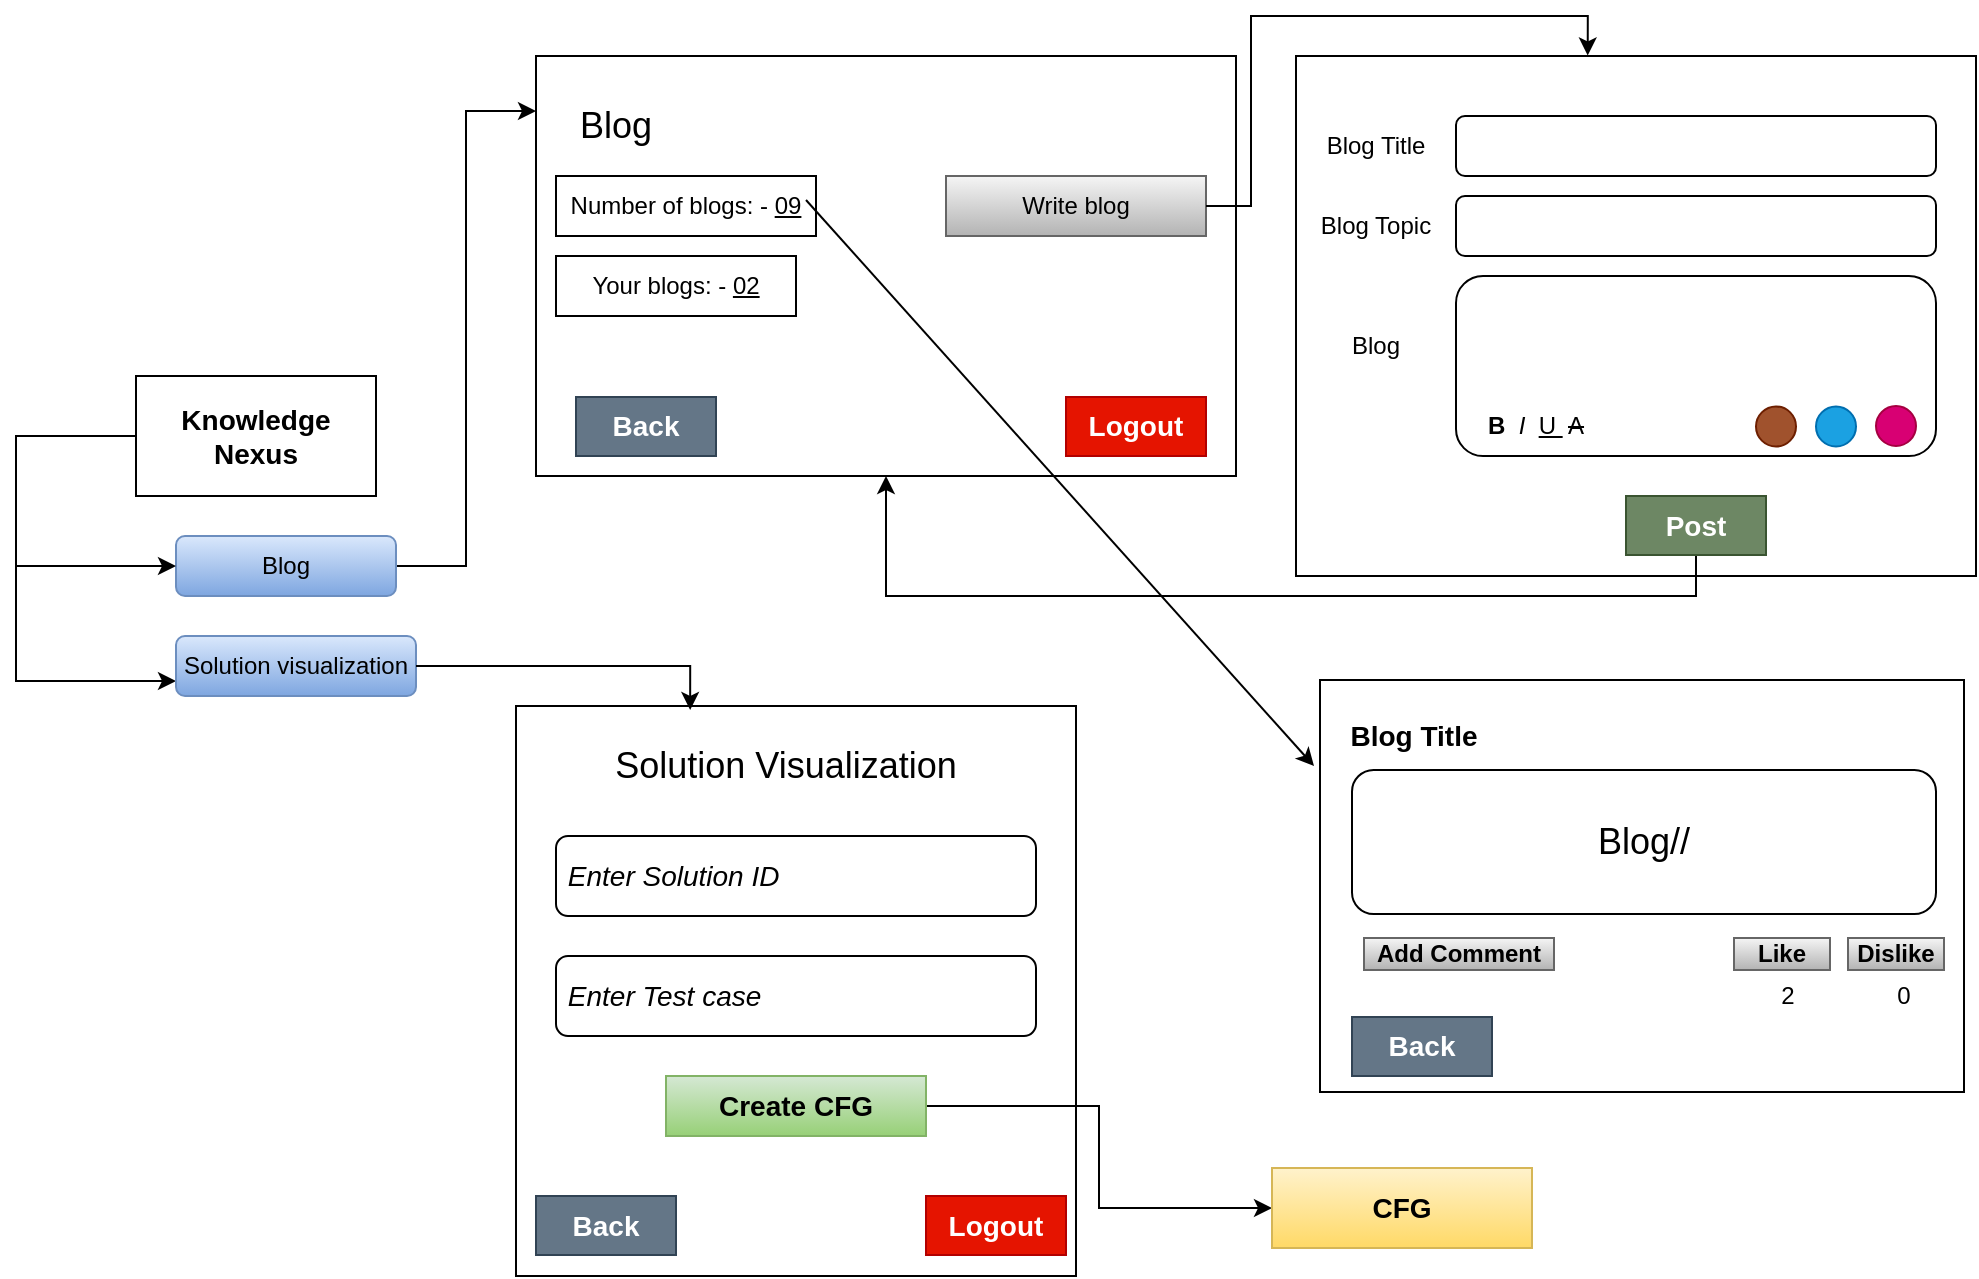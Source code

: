 <mxfile version="24.2.0" type="device">
  <diagram id="IC_RHTfPmqiiuPKNXmRw" name="Page-1">
    <mxGraphModel dx="1050" dy="565" grid="0" gridSize="10" guides="1" tooltips="1" connect="1" arrows="1" fold="1" page="0" pageScale="1" pageWidth="1100" pageHeight="850" math="0" shadow="0">
      <root>
        <mxCell id="0" />
        <mxCell id="1" parent="0" />
        <mxCell id="9_OrdnYssvi7fG23zwCT-1" value="" style="rounded=0;whiteSpace=wrap;html=1;" parent="1" vertex="1">
          <mxGeometry x="280" y="70" width="350" height="210" as="geometry" />
        </mxCell>
        <mxCell id="9_OrdnYssvi7fG23zwCT-9" style="edgeStyle=orthogonalEdgeStyle;rounded=0;orthogonalLoop=1;jettySize=auto;html=1;entryX=0;entryY=0.75;entryDx=0;entryDy=0;" parent="1" source="9_OrdnYssvi7fG23zwCT-2" target="9_OrdnYssvi7fG23zwCT-6" edge="1">
          <mxGeometry relative="1" as="geometry">
            <Array as="points">
              <mxPoint x="20" y="260" />
              <mxPoint x="20" y="383" />
            </Array>
          </mxGeometry>
        </mxCell>
        <mxCell id="9_OrdnYssvi7fG23zwCT-2" value="&lt;font style=&quot;font-size: 14px;&quot;&gt;&lt;b&gt;Knowledge Nexus&lt;/b&gt;&lt;/font&gt;" style="rounded=0;whiteSpace=wrap;html=1;" parent="1" vertex="1">
          <mxGeometry x="80" y="230" width="120" height="60" as="geometry" />
        </mxCell>
        <mxCell id="9_OrdnYssvi7fG23zwCT-3" value="&lt;font style=&quot;font-size: 18px;&quot;&gt;Blog&lt;/font&gt;" style="text;html=1;align=center;verticalAlign=middle;whiteSpace=wrap;rounded=0;" parent="1" vertex="1">
          <mxGeometry x="280" y="90" width="80" height="30" as="geometry" />
        </mxCell>
        <mxCell id="9_OrdnYssvi7fG23zwCT-4" value="&lt;b&gt;&lt;font style=&quot;font-size: 14px;&quot;&gt;Logout&lt;/font&gt;&lt;/b&gt;" style="rounded=0;whiteSpace=wrap;html=1;fillColor=#e51400;strokeColor=#B20000;fontColor=#ffffff;" parent="1" vertex="1">
          <mxGeometry x="545" y="240.5" width="70" height="29.5" as="geometry" />
        </mxCell>
        <mxCell id="9_OrdnYssvi7fG23zwCT-29" style="edgeStyle=orthogonalEdgeStyle;rounded=0;orthogonalLoop=1;jettySize=auto;html=1;entryX=0;entryY=0.25;entryDx=0;entryDy=0;" parent="1" source="9_OrdnYssvi7fG23zwCT-5" target="9_OrdnYssvi7fG23zwCT-3" edge="1">
          <mxGeometry relative="1" as="geometry" />
        </mxCell>
        <mxCell id="9_OrdnYssvi7fG23zwCT-5" value="Blog" style="rounded=1;whiteSpace=wrap;html=1;fillColor=#dae8fc;gradientColor=#7ea6e0;strokeColor=#6c8ebf;" parent="1" vertex="1">
          <mxGeometry x="100" y="310" width="110" height="30" as="geometry" />
        </mxCell>
        <mxCell id="9_OrdnYssvi7fG23zwCT-6" value="Solution visualization" style="rounded=1;whiteSpace=wrap;html=1;fillColor=#dae8fc;gradientColor=#7ea6e0;strokeColor=#6c8ebf;" parent="1" vertex="1">
          <mxGeometry x="100" y="360" width="120" height="30" as="geometry" />
        </mxCell>
        <mxCell id="9_OrdnYssvi7fG23zwCT-10" value="" style="endArrow=classic;html=1;rounded=0;entryX=0;entryY=0.5;entryDx=0;entryDy=0;" parent="1" target="9_OrdnYssvi7fG23zwCT-5" edge="1">
          <mxGeometry width="50" height="50" relative="1" as="geometry">
            <mxPoint x="20" y="325" as="sourcePoint" />
            <mxPoint x="70" y="290" as="targetPoint" />
          </mxGeometry>
        </mxCell>
        <mxCell id="9_OrdnYssvi7fG23zwCT-11" value="Number of blogs: - &lt;u&gt;09&lt;/u&gt;" style="rounded=0;whiteSpace=wrap;html=1;" parent="1" vertex="1">
          <mxGeometry x="290" y="130" width="130" height="30" as="geometry" />
        </mxCell>
        <mxCell id="9_OrdnYssvi7fG23zwCT-13" value="Your blogs: - &lt;u&gt;02&lt;/u&gt;" style="rounded=0;whiteSpace=wrap;html=1;" parent="1" vertex="1">
          <mxGeometry x="290" y="170" width="120" height="30" as="geometry" />
        </mxCell>
        <mxCell id="9_OrdnYssvi7fG23zwCT-14" value="Write blog" style="rounded=0;whiteSpace=wrap;html=1;fillColor=#f5f5f5;gradientColor=#b3b3b3;strokeColor=#666666;" parent="1" vertex="1">
          <mxGeometry x="485" y="130" width="130" height="30" as="geometry" />
        </mxCell>
        <mxCell id="9_OrdnYssvi7fG23zwCT-16" value="" style="rounded=0;whiteSpace=wrap;html=1;" parent="1" vertex="1">
          <mxGeometry x="660" y="70" width="340" height="260" as="geometry" />
        </mxCell>
        <mxCell id="9_OrdnYssvi7fG23zwCT-17" value="" style="rounded=1;whiteSpace=wrap;html=1;" parent="1" vertex="1">
          <mxGeometry x="740" y="100" width="240" height="30" as="geometry" />
        </mxCell>
        <mxCell id="9_OrdnYssvi7fG23zwCT-18" value="Blog Title" style="text;html=1;align=center;verticalAlign=middle;whiteSpace=wrap;rounded=0;" parent="1" vertex="1">
          <mxGeometry x="670" y="100" width="60" height="30" as="geometry" />
        </mxCell>
        <mxCell id="9_OrdnYssvi7fG23zwCT-19" value="" style="rounded=1;whiteSpace=wrap;html=1;" parent="1" vertex="1">
          <mxGeometry x="740" y="140" width="240" height="30" as="geometry" />
        </mxCell>
        <mxCell id="9_OrdnYssvi7fG23zwCT-20" value="Blog Topic" style="text;html=1;align=center;verticalAlign=middle;whiteSpace=wrap;rounded=0;" parent="1" vertex="1">
          <mxGeometry x="670" y="140" width="60" height="30" as="geometry" />
        </mxCell>
        <mxCell id="9_OrdnYssvi7fG23zwCT-21" value="" style="rounded=1;whiteSpace=wrap;html=1;" parent="1" vertex="1">
          <mxGeometry x="740" y="180" width="240" height="90" as="geometry" />
        </mxCell>
        <mxCell id="9_OrdnYssvi7fG23zwCT-22" value="Blog" style="text;html=1;align=center;verticalAlign=middle;whiteSpace=wrap;rounded=0;" parent="1" vertex="1">
          <mxGeometry x="670" y="200" width="60" height="30" as="geometry" />
        </mxCell>
        <mxCell id="9_OrdnYssvi7fG23zwCT-23" value="&lt;b&gt;B&amp;nbsp; &lt;/b&gt;&lt;i&gt;I&lt;/i&gt;&amp;nbsp; &lt;u&gt;U&amp;nbsp;&lt;/u&gt; &lt;strike&gt;A&lt;/strike&gt;" style="text;html=1;align=center;verticalAlign=middle;whiteSpace=wrap;rounded=0;" parent="1" vertex="1">
          <mxGeometry x="750" y="240" width="60" height="30" as="geometry" />
        </mxCell>
        <mxCell id="9_OrdnYssvi7fG23zwCT-27" style="edgeStyle=orthogonalEdgeStyle;rounded=0;orthogonalLoop=1;jettySize=auto;html=1;entryX=0.5;entryY=1;entryDx=0;entryDy=0;" parent="1" source="9_OrdnYssvi7fG23zwCT-25" target="9_OrdnYssvi7fG23zwCT-1" edge="1">
          <mxGeometry relative="1" as="geometry">
            <Array as="points">
              <mxPoint x="860" y="340" />
              <mxPoint x="455" y="340" />
            </Array>
          </mxGeometry>
        </mxCell>
        <mxCell id="9_OrdnYssvi7fG23zwCT-25" value="&lt;b&gt;&lt;font style=&quot;font-size: 14px;&quot;&gt;Post&lt;/font&gt;&lt;/b&gt;" style="rounded=0;whiteSpace=wrap;html=1;fillColor=#6d8764;strokeColor=#3A5431;fontColor=#ffffff;" parent="1" vertex="1">
          <mxGeometry x="825" y="290" width="70" height="29.5" as="geometry" />
        </mxCell>
        <mxCell id="9_OrdnYssvi7fG23zwCT-26" style="edgeStyle=orthogonalEdgeStyle;rounded=0;orthogonalLoop=1;jettySize=auto;html=1;entryX=0.429;entryY=-0.001;entryDx=0;entryDy=0;entryPerimeter=0;" parent="1" source="9_OrdnYssvi7fG23zwCT-14" target="9_OrdnYssvi7fG23zwCT-16" edge="1">
          <mxGeometry relative="1" as="geometry" />
        </mxCell>
        <mxCell id="9_OrdnYssvi7fG23zwCT-28" value="&lt;b&gt;&lt;font style=&quot;font-size: 14px;&quot;&gt;Back&lt;/font&gt;&lt;/b&gt;" style="rounded=0;whiteSpace=wrap;html=1;fillColor=#647687;strokeColor=#314354;fontColor=#ffffff;" parent="1" vertex="1">
          <mxGeometry x="300" y="240.5" width="70" height="29.5" as="geometry" />
        </mxCell>
        <mxCell id="9_OrdnYssvi7fG23zwCT-30" value="" style="rounded=0;whiteSpace=wrap;html=1;" parent="1" vertex="1">
          <mxGeometry x="270" y="395" width="280" height="285" as="geometry" />
        </mxCell>
        <mxCell id="9_OrdnYssvi7fG23zwCT-31" value="&lt;font style=&quot;font-size: 18px;&quot;&gt;Solution Visualization&lt;/font&gt;" style="text;html=1;align=center;verticalAlign=middle;whiteSpace=wrap;rounded=0;" parent="1" vertex="1">
          <mxGeometry x="290" y="410" width="230" height="30" as="geometry" />
        </mxCell>
        <mxCell id="9_OrdnYssvi7fG23zwCT-32" value="" style="ellipse;whiteSpace=wrap;html=1;aspect=fixed;fillColor=#d80073;fontColor=#ffffff;strokeColor=#A50040;" parent="1" vertex="1">
          <mxGeometry x="950" y="245" width="20" height="20" as="geometry" />
        </mxCell>
        <mxCell id="9_OrdnYssvi7fG23zwCT-33" value="" style="ellipse;whiteSpace=wrap;html=1;aspect=fixed;fillColor=#1ba1e2;fontColor=#ffffff;strokeColor=#006EAF;" parent="1" vertex="1">
          <mxGeometry x="920" y="245.25" width="20" height="20" as="geometry" />
        </mxCell>
        <mxCell id="9_OrdnYssvi7fG23zwCT-34" value="" style="ellipse;whiteSpace=wrap;html=1;aspect=fixed;fillColor=#a0522d;fontColor=#ffffff;strokeColor=#6D1F00;" parent="1" vertex="1">
          <mxGeometry x="890" y="245.25" width="20" height="20" as="geometry" />
        </mxCell>
        <mxCell id="9_OrdnYssvi7fG23zwCT-35" value="&lt;font style=&quot;font-size: 14px;&quot;&gt;&lt;i&gt;&amp;nbsp;Enter Solution ID&lt;/i&gt;&lt;/font&gt;" style="rounded=1;whiteSpace=wrap;html=1;align=left;" parent="1" vertex="1">
          <mxGeometry x="290" y="460" width="240" height="40" as="geometry" />
        </mxCell>
        <mxCell id="9_OrdnYssvi7fG23zwCT-42" style="edgeStyle=orthogonalEdgeStyle;rounded=0;orthogonalLoop=1;jettySize=auto;html=1;entryX=0;entryY=0.5;entryDx=0;entryDy=0;" parent="1" source="9_OrdnYssvi7fG23zwCT-36" target="9_OrdnYssvi7fG23zwCT-39" edge="1">
          <mxGeometry relative="1" as="geometry" />
        </mxCell>
        <mxCell id="9_OrdnYssvi7fG23zwCT-36" value="&lt;b&gt;&lt;font style=&quot;font-size: 14px;&quot;&gt;Create CFG&lt;/font&gt;&lt;/b&gt;" style="rounded=0;whiteSpace=wrap;html=1;fillColor=#d5e8d4;gradientColor=#97d077;strokeColor=#82b366;" parent="1" vertex="1">
          <mxGeometry x="345" y="580" width="130" height="30" as="geometry" />
        </mxCell>
        <mxCell id="9_OrdnYssvi7fG23zwCT-37" value="&lt;font style=&quot;font-size: 14px;&quot;&gt;&lt;i&gt;&amp;nbsp;Enter Test case&lt;/i&gt;&lt;/font&gt;" style="rounded=1;whiteSpace=wrap;html=1;align=left;" parent="1" vertex="1">
          <mxGeometry x="290" y="520" width="240" height="40" as="geometry" />
        </mxCell>
        <mxCell id="9_OrdnYssvi7fG23zwCT-39" value="&lt;font style=&quot;font-size: 14px;&quot;&gt;&lt;b&gt;CFG&lt;/b&gt;&lt;/font&gt;" style="rounded=0;whiteSpace=wrap;html=1;fillColor=#fff2cc;gradientColor=#ffd966;strokeColor=#d6b656;" parent="1" vertex="1">
          <mxGeometry x="648" y="626" width="130" height="40" as="geometry" />
        </mxCell>
        <mxCell id="9_OrdnYssvi7fG23zwCT-43" value="&lt;b&gt;&lt;font style=&quot;font-size: 14px;&quot;&gt;Back&lt;/font&gt;&lt;/b&gt;" style="rounded=0;whiteSpace=wrap;html=1;fillColor=#647687;strokeColor=#314354;fontColor=#ffffff;" parent="1" vertex="1">
          <mxGeometry x="280" y="640" width="70" height="29.5" as="geometry" />
        </mxCell>
        <mxCell id="9_OrdnYssvi7fG23zwCT-44" value="&lt;b&gt;&lt;font style=&quot;font-size: 14px;&quot;&gt;Logout&lt;/font&gt;&lt;/b&gt;" style="rounded=0;whiteSpace=wrap;html=1;fillColor=#e51400;strokeColor=#B20000;fontColor=#ffffff;" parent="1" vertex="1">
          <mxGeometry x="475" y="640" width="70" height="29.5" as="geometry" />
        </mxCell>
        <mxCell id="9_OrdnYssvi7fG23zwCT-45" style="edgeStyle=orthogonalEdgeStyle;rounded=0;orthogonalLoop=1;jettySize=auto;html=1;entryX=0.311;entryY=0.007;entryDx=0;entryDy=0;entryPerimeter=0;" parent="1" source="9_OrdnYssvi7fG23zwCT-6" target="9_OrdnYssvi7fG23zwCT-30" edge="1">
          <mxGeometry relative="1" as="geometry" />
        </mxCell>
        <mxCell id="oMeVGvG-jTMP2NmoIUa1-1" value="" style="rounded=0;whiteSpace=wrap;html=1;" vertex="1" parent="1">
          <mxGeometry x="672" y="382" width="322" height="206" as="geometry" />
        </mxCell>
        <mxCell id="oMeVGvG-jTMP2NmoIUa1-3" value="&lt;font style=&quot;font-size: 14px;&quot;&gt;&lt;b&gt;Blog Title&lt;/b&gt;&lt;/font&gt;" style="text;html=1;align=center;verticalAlign=middle;whiteSpace=wrap;rounded=0;" vertex="1" parent="1">
          <mxGeometry x="680" y="395" width="78" height="30" as="geometry" />
        </mxCell>
        <mxCell id="oMeVGvG-jTMP2NmoIUa1-4" value="&lt;font style=&quot;font-size: 18px;&quot;&gt;Blog//&lt;/font&gt;" style="rounded=1;whiteSpace=wrap;html=1;" vertex="1" parent="1">
          <mxGeometry x="688" y="427" width="292" height="72" as="geometry" />
        </mxCell>
        <mxCell id="oMeVGvG-jTMP2NmoIUa1-5" value="&lt;b&gt;Add Comment&lt;/b&gt;" style="rounded=0;whiteSpace=wrap;html=1;fillColor=#f5f5f5;gradientColor=#b3b3b3;strokeColor=#666666;" vertex="1" parent="1">
          <mxGeometry x="694" y="511" width="95" height="16" as="geometry" />
        </mxCell>
        <mxCell id="oMeVGvG-jTMP2NmoIUa1-6" value="&lt;b&gt;Like&lt;/b&gt;" style="rounded=0;whiteSpace=wrap;html=1;fillColor=#f5f5f5;gradientColor=#b3b3b3;strokeColor=#666666;" vertex="1" parent="1">
          <mxGeometry x="879" y="511" width="48" height="16" as="geometry" />
        </mxCell>
        <mxCell id="oMeVGvG-jTMP2NmoIUa1-8" value="&lt;b&gt;Dislike&lt;/b&gt;" style="rounded=0;whiteSpace=wrap;html=1;fillColor=#f5f5f5;gradientColor=#b3b3b3;strokeColor=#666666;" vertex="1" parent="1">
          <mxGeometry x="936" y="511" width="48" height="16" as="geometry" />
        </mxCell>
        <mxCell id="oMeVGvG-jTMP2NmoIUa1-9" value="2" style="text;html=1;align=center;verticalAlign=middle;whiteSpace=wrap;rounded=0;" vertex="1" parent="1">
          <mxGeometry x="876" y="525" width="60" height="30" as="geometry" />
        </mxCell>
        <mxCell id="oMeVGvG-jTMP2NmoIUa1-10" value="0" style="text;html=1;align=center;verticalAlign=middle;whiteSpace=wrap;rounded=0;" vertex="1" parent="1">
          <mxGeometry x="934" y="525" width="60" height="30" as="geometry" />
        </mxCell>
        <mxCell id="oMeVGvG-jTMP2NmoIUa1-11" value="&lt;b&gt;&lt;font style=&quot;font-size: 14px;&quot;&gt;Back&lt;/font&gt;&lt;/b&gt;" style="rounded=0;whiteSpace=wrap;html=1;fillColor=#647687;strokeColor=#314354;fontColor=#ffffff;" vertex="1" parent="1">
          <mxGeometry x="688" y="550.5" width="70" height="29.5" as="geometry" />
        </mxCell>
        <mxCell id="oMeVGvG-jTMP2NmoIUa1-12" value="" style="endArrow=classic;html=1;rounded=0;" edge="1" parent="1">
          <mxGeometry width="50" height="50" relative="1" as="geometry">
            <mxPoint x="415" y="142" as="sourcePoint" />
            <mxPoint x="669" y="425" as="targetPoint" />
          </mxGeometry>
        </mxCell>
      </root>
    </mxGraphModel>
  </diagram>
</mxfile>
